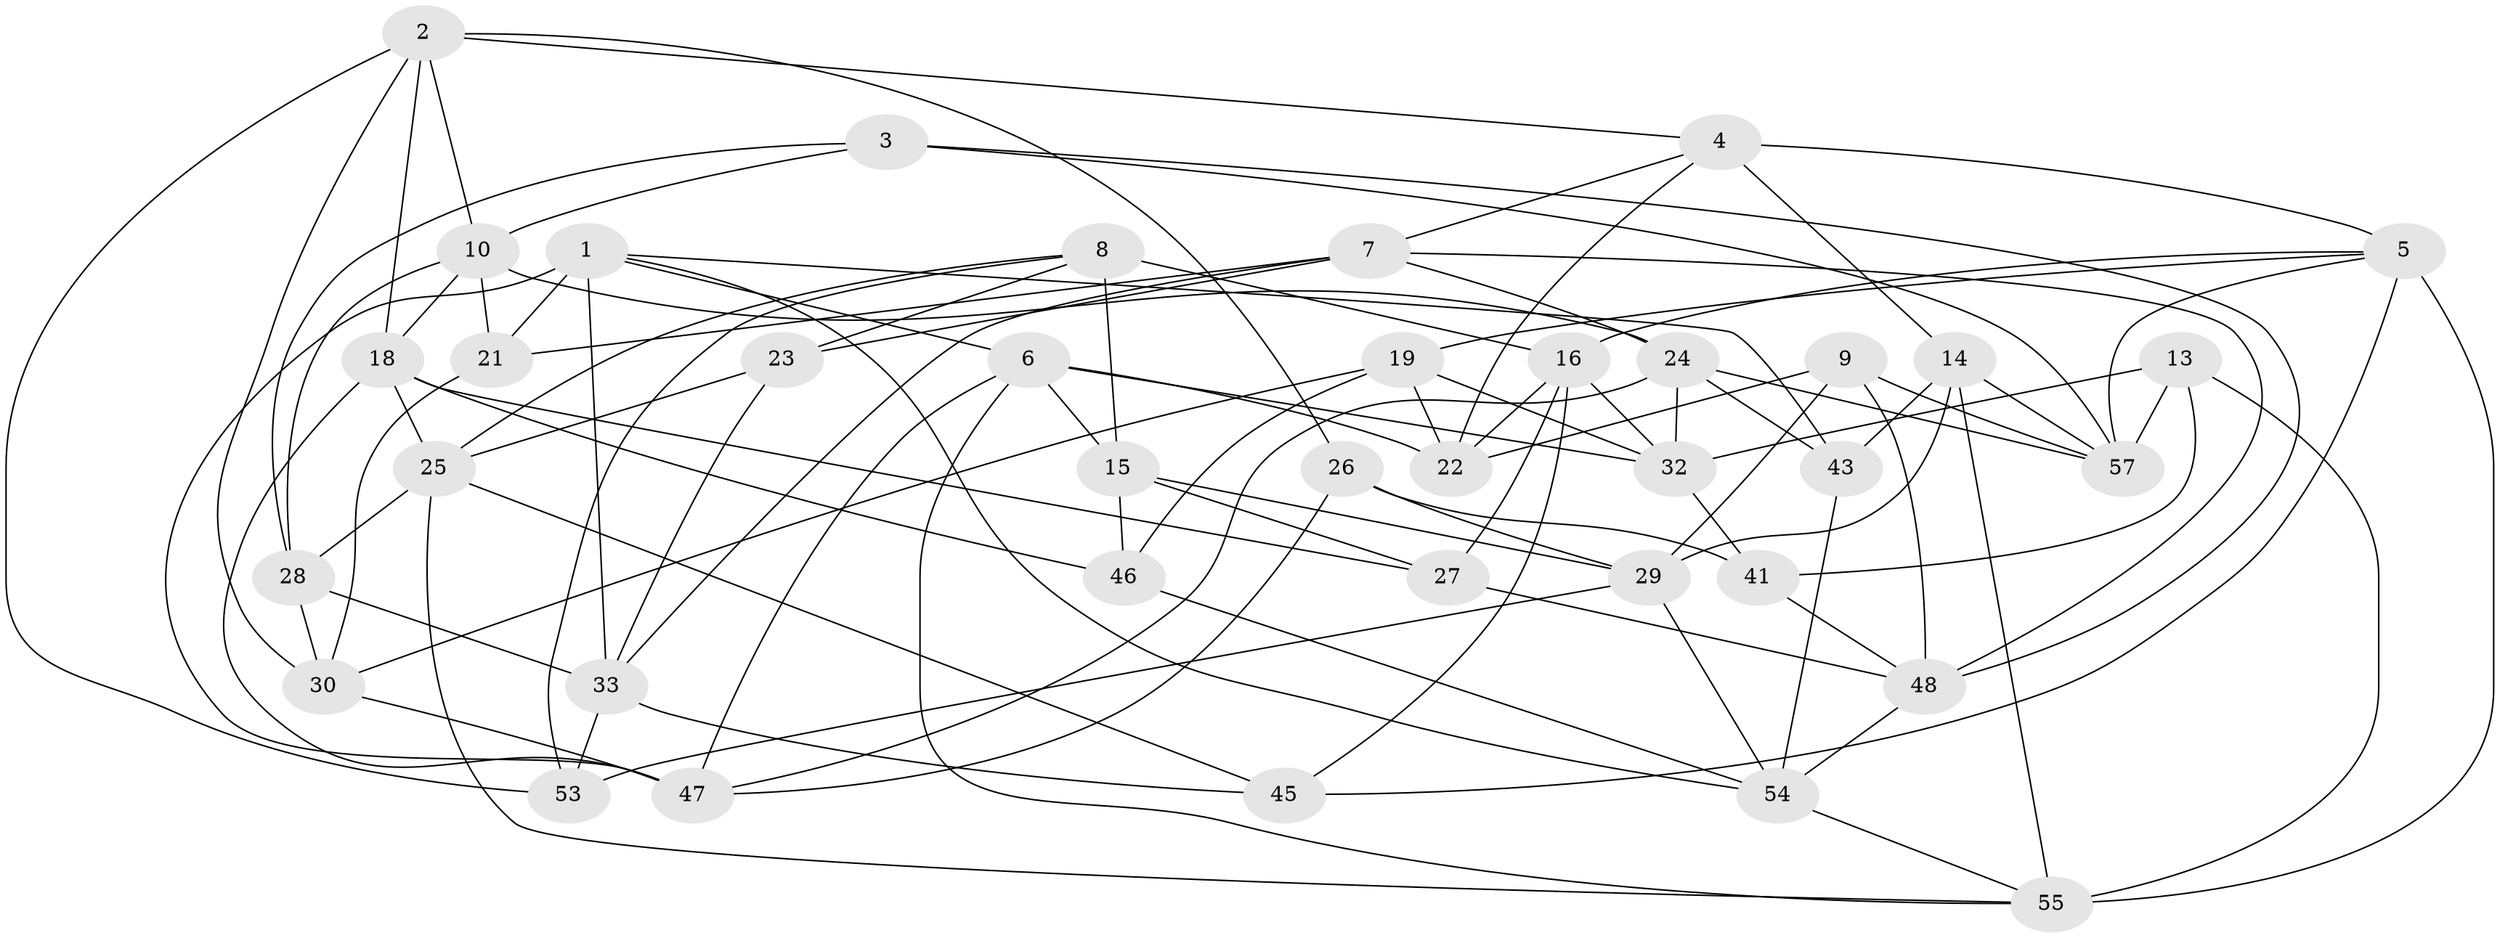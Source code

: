 // Generated by graph-tools (version 1.1) at 2025/52/02/27/25 19:52:27]
// undirected, 38 vertices, 98 edges
graph export_dot {
graph [start="1"]
  node [color=gray90,style=filled];
  1 [super="+11"];
  2 [super="+12"];
  3;
  4 [super="+63"];
  5 [super="+20"];
  6 [super="+49"];
  7 [super="+31"];
  8 [super="+44"];
  9;
  10 [super="+35"];
  13;
  14 [super="+38"];
  15 [super="+40"];
  16 [super="+17"];
  18 [super="+59"];
  19 [super="+39"];
  21;
  22 [super="+52"];
  23;
  24 [super="+58"];
  25 [super="+42"];
  26;
  27;
  28 [super="+56"];
  29 [super="+34"];
  30 [super="+36"];
  32 [super="+60"];
  33 [super="+37"];
  41;
  43;
  45;
  46;
  47 [super="+50"];
  48 [super="+51"];
  53;
  54 [super="+64"];
  55 [super="+61"];
  57 [super="+62"];
  1 -- 6;
  1 -- 43;
  1 -- 21;
  1 -- 54;
  1 -- 33;
  1 -- 47;
  2 -- 26;
  2 -- 10;
  2 -- 30;
  2 -- 18;
  2 -- 4;
  2 -- 53;
  3 -- 28;
  3 -- 57;
  3 -- 10;
  3 -- 48;
  4 -- 5;
  4 -- 22;
  4 -- 7;
  4 -- 14 [weight=2];
  5 -- 57;
  5 -- 55;
  5 -- 16;
  5 -- 45;
  5 -- 19;
  6 -- 47;
  6 -- 22;
  6 -- 55;
  6 -- 15;
  6 -- 32;
  7 -- 21;
  7 -- 33;
  7 -- 23;
  7 -- 24;
  7 -- 48;
  8 -- 53;
  8 -- 25;
  8 -- 16;
  8 -- 15 [weight=2];
  8 -- 23;
  9 -- 22;
  9 -- 48;
  9 -- 57;
  9 -- 29;
  10 -- 24;
  10 -- 18;
  10 -- 21;
  10 -- 28;
  13 -- 41;
  13 -- 55;
  13 -- 32;
  13 -- 57;
  14 -- 43;
  14 -- 29;
  14 -- 55;
  14 -- 57;
  15 -- 46;
  15 -- 27;
  15 -- 29;
  16 -- 45;
  16 -- 27;
  16 -- 32;
  16 -- 22;
  18 -- 47;
  18 -- 27;
  18 -- 46;
  18 -- 25;
  19 -- 30;
  19 -- 32;
  19 -- 46;
  19 -- 22 [weight=2];
  21 -- 30;
  23 -- 33;
  23 -- 25;
  24 -- 57;
  24 -- 32;
  24 -- 43;
  24 -- 47;
  25 -- 28;
  25 -- 55;
  25 -- 45;
  26 -- 47;
  26 -- 41;
  26 -- 29;
  27 -- 48;
  28 -- 30 [weight=2];
  28 -- 33;
  29 -- 53;
  29 -- 54;
  30 -- 47;
  32 -- 41;
  33 -- 45;
  33 -- 53;
  41 -- 48;
  43 -- 54;
  46 -- 54;
  48 -- 54;
  54 -- 55;
}
